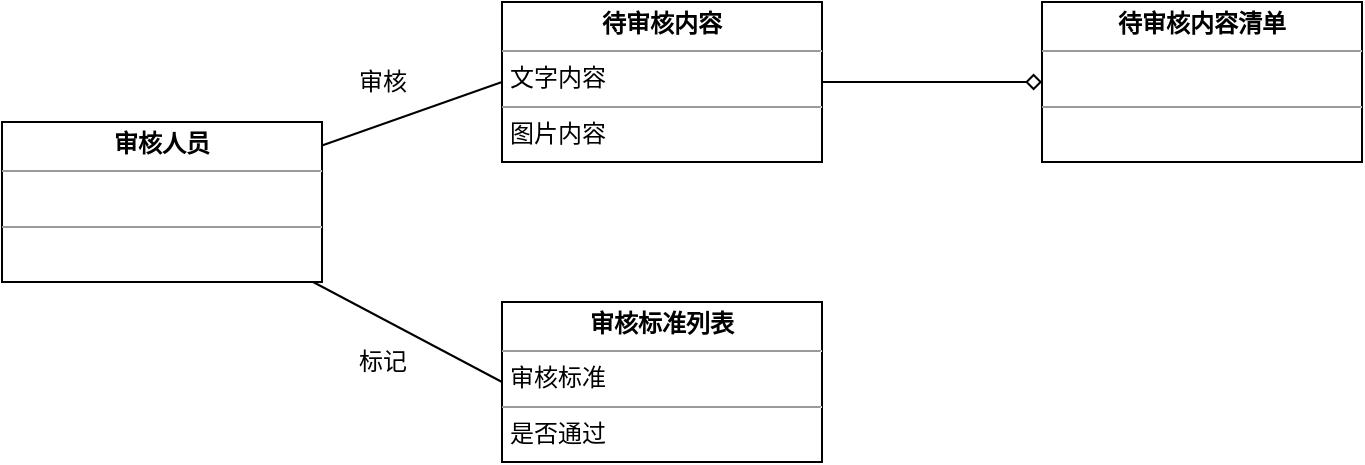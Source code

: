 <mxfile version="14.1.9" type="device"><diagram id="bPiANpEgpg3PFT3TUYMT" name="Page-1"><mxGraphModel dx="830" dy="393" grid="1" gridSize="10" guides="1" tooltips="1" connect="1" arrows="1" fold="1" page="1" pageScale="1" pageWidth="827" pageHeight="1169" math="0" shadow="0"><root><mxCell id="0"/><mxCell id="1" parent="0"/><mxCell id="VYRe7pM2eNW66891EZTd-9" style="edgeStyle=orthogonalEdgeStyle;rounded=0;orthogonalLoop=1;jettySize=auto;html=1;entryX=1;entryY=0.5;entryDx=0;entryDy=0;endArrow=none;endFill=0;startArrow=diamond;startFill=0;" edge="1" parent="1" source="VYRe7pM2eNW66891EZTd-3" target="VYRe7pM2eNW66891EZTd-8"><mxGeometry relative="1" as="geometry"/></mxCell><mxCell id="VYRe7pM2eNW66891EZTd-3" value="&lt;p style=&quot;margin: 0px ; margin-top: 4px ; text-align: center&quot;&gt;&lt;b&gt;待审核内容清单&lt;/b&gt;&lt;/p&gt;&lt;hr size=&quot;1&quot;&gt;&lt;p style=&quot;margin: 0px ; margin-left: 4px&quot;&gt;&lt;br&gt;&lt;/p&gt;&lt;hr size=&quot;1&quot;&gt;&lt;p style=&quot;margin: 0px ; margin-left: 4px&quot;&gt;&lt;br&gt;&lt;/p&gt;" style="verticalAlign=top;align=left;overflow=fill;fontSize=12;fontFamily=Helvetica;html=1;" vertex="1" parent="1"><mxGeometry x="580" y="130" width="160" height="80" as="geometry"/></mxCell><mxCell id="VYRe7pM2eNW66891EZTd-15" style="rounded=0;orthogonalLoop=1;jettySize=auto;html=1;entryX=0;entryY=0.5;entryDx=0;entryDy=0;startArrow=none;startFill=0;endArrow=none;endFill=0;" edge="1" parent="1" source="VYRe7pM2eNW66891EZTd-5" target="VYRe7pM2eNW66891EZTd-8"><mxGeometry relative="1" as="geometry"/></mxCell><mxCell id="VYRe7pM2eNW66891EZTd-18" style="edgeStyle=none;rounded=0;orthogonalLoop=1;jettySize=auto;html=1;entryX=0;entryY=0.5;entryDx=0;entryDy=0;startArrow=none;startFill=0;endArrow=none;endFill=0;" edge="1" parent="1" source="VYRe7pM2eNW66891EZTd-5" target="VYRe7pM2eNW66891EZTd-17"><mxGeometry relative="1" as="geometry"/></mxCell><mxCell id="VYRe7pM2eNW66891EZTd-5" value="&lt;p style=&quot;margin: 0px ; margin-top: 4px ; text-align: center&quot;&gt;&lt;b&gt;审核人员&lt;/b&gt;&lt;/p&gt;&lt;hr size=&quot;1&quot;&gt;&lt;p style=&quot;margin: 0px ; margin-left: 4px&quot;&gt;&lt;br&gt;&lt;/p&gt;&lt;hr size=&quot;1&quot;&gt;&lt;p style=&quot;margin: 0px ; margin-left: 4px&quot;&gt;&lt;br&gt;&lt;/p&gt;" style="verticalAlign=top;align=left;overflow=fill;fontSize=12;fontFamily=Helvetica;html=1;" vertex="1" parent="1"><mxGeometry x="60" y="190" width="160" height="80" as="geometry"/></mxCell><mxCell id="VYRe7pM2eNW66891EZTd-8" value="&lt;p style=&quot;margin: 0px ; margin-top: 4px ; text-align: center&quot;&gt;&lt;b&gt;待审核内容&lt;/b&gt;&lt;/p&gt;&lt;hr size=&quot;1&quot;&gt;&lt;p style=&quot;margin: 0px ; margin-left: 4px&quot;&gt;文字内容&lt;/p&gt;&lt;hr size=&quot;1&quot;&gt;&lt;p style=&quot;margin: 0px ; margin-left: 4px&quot;&gt;图片内容&lt;/p&gt;" style="verticalAlign=top;align=left;overflow=fill;fontSize=12;fontFamily=Helvetica;html=1;" vertex="1" parent="1"><mxGeometry x="310" y="130" width="160" height="80" as="geometry"/></mxCell><mxCell id="VYRe7pM2eNW66891EZTd-16" value="审核" style="text;html=1;align=center;verticalAlign=middle;resizable=0;points=[];autosize=1;" vertex="1" parent="1"><mxGeometry x="230" y="160" width="40" height="20" as="geometry"/></mxCell><mxCell id="VYRe7pM2eNW66891EZTd-17" value="&lt;p style=&quot;margin: 0px ; margin-top: 4px ; text-align: center&quot;&gt;&lt;b&gt;审核标准列表&lt;/b&gt;&lt;/p&gt;&lt;hr size=&quot;1&quot;&gt;&lt;p style=&quot;margin: 0px ; margin-left: 4px&quot;&gt;审核标准&lt;/p&gt;&lt;hr size=&quot;1&quot;&gt;&lt;p style=&quot;margin: 0px ; margin-left: 4px&quot;&gt;是否通过&lt;/p&gt;" style="verticalAlign=top;align=left;overflow=fill;fontSize=12;fontFamily=Helvetica;html=1;" vertex="1" parent="1"><mxGeometry x="310" y="280" width="160" height="80" as="geometry"/></mxCell><mxCell id="VYRe7pM2eNW66891EZTd-19" value="标记" style="text;html=1;align=center;verticalAlign=middle;resizable=0;points=[];autosize=1;" vertex="1" parent="1"><mxGeometry x="230" y="300" width="40" height="20" as="geometry"/></mxCell></root></mxGraphModel></diagram></mxfile>